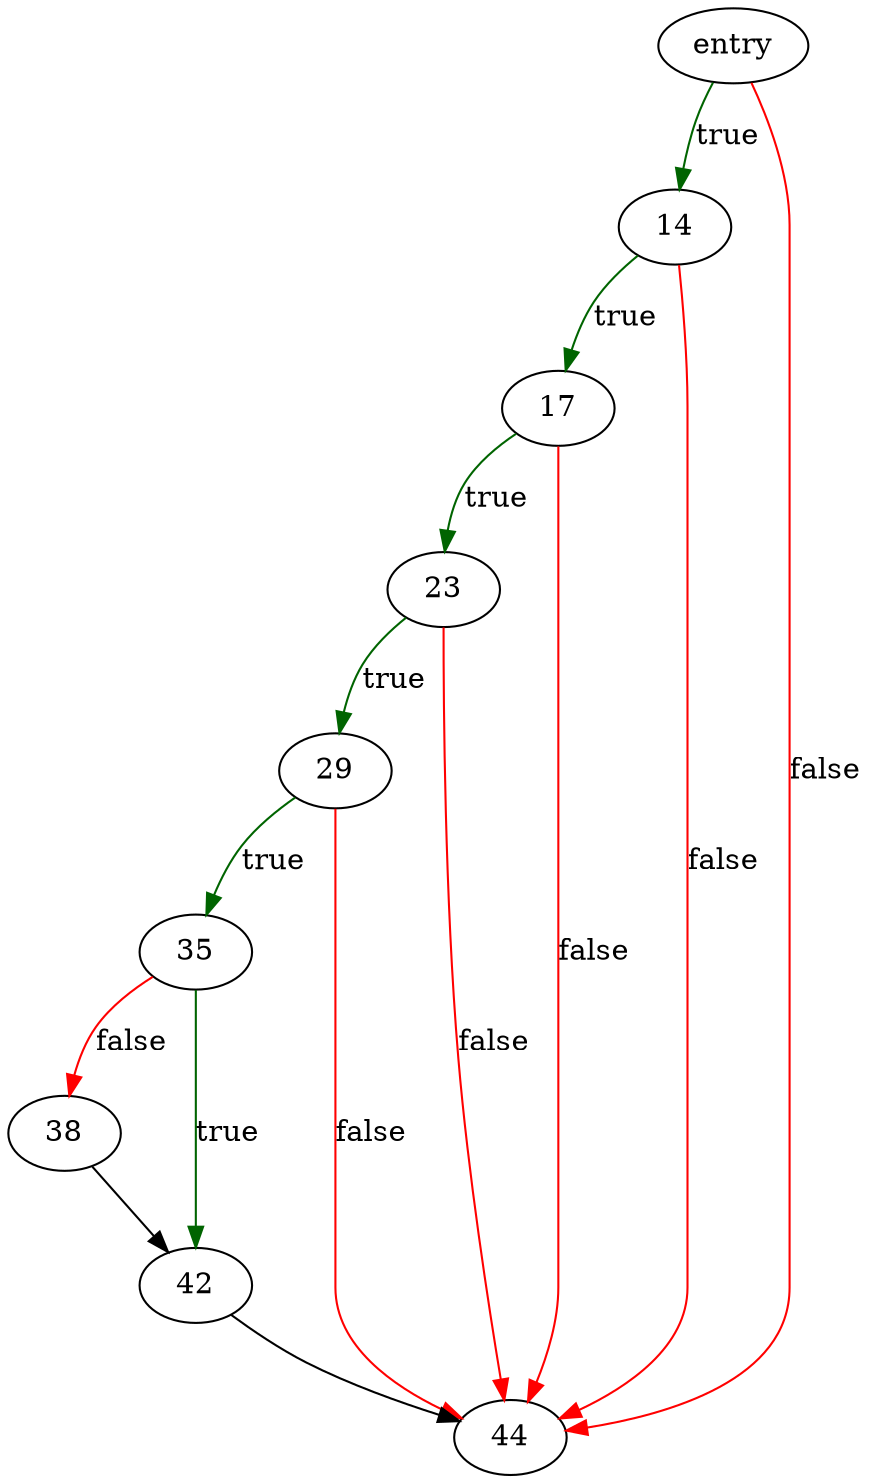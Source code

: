 digraph "skip_via_lseek" {
	// Node definitions.
	4 [label=entry];
	14;
	17;
	23;
	29;
	35;
	38;
	42;
	44;

	// Edge definitions.
	4 -> 14 [
		color=darkgreen
		label=true
	];
	4 -> 44 [
		color=red
		label=false
	];
	14 -> 17 [
		color=darkgreen
		label=true
	];
	14 -> 44 [
		color=red
		label=false
	];
	17 -> 23 [
		color=darkgreen
		label=true
	];
	17 -> 44 [
		color=red
		label=false
	];
	23 -> 29 [
		color=darkgreen
		label=true
	];
	23 -> 44 [
		color=red
		label=false
	];
	29 -> 35 [
		color=darkgreen
		label=true
	];
	29 -> 44 [
		color=red
		label=false
	];
	35 -> 38 [
		color=red
		label=false
	];
	35 -> 42 [
		color=darkgreen
		label=true
	];
	38 -> 42;
	42 -> 44;
}